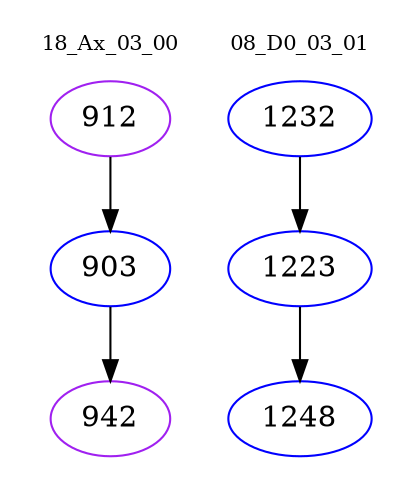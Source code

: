 digraph{
subgraph cluster_0 {
color = white
label = "18_Ax_03_00";
fontsize=10;
T0_912 [label="912", color="purple"]
T0_912 -> T0_903 [color="black"]
T0_903 [label="903", color="blue"]
T0_903 -> T0_942 [color="black"]
T0_942 [label="942", color="purple"]
}
subgraph cluster_1 {
color = white
label = "08_D0_03_01";
fontsize=10;
T1_1232 [label="1232", color="blue"]
T1_1232 -> T1_1223 [color="black"]
T1_1223 [label="1223", color="blue"]
T1_1223 -> T1_1248 [color="black"]
T1_1248 [label="1248", color="blue"]
}
}
